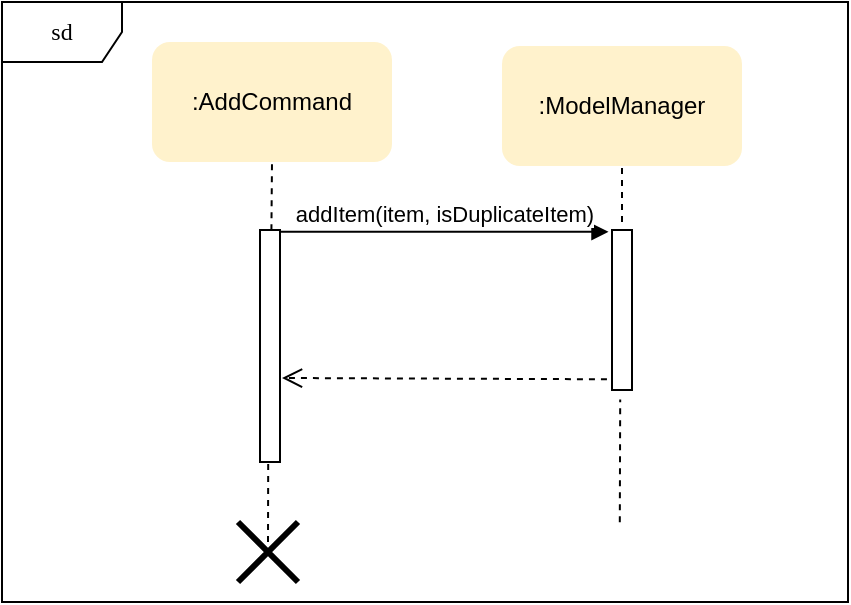 <mxfile version="12.2.3" type="device" pages="1"><diagram name="Page-1" id="58cdce13-f638-feb5-8d6f-7d28b1aa9fa0"><mxGraphModel dx="367" dy="1214" grid="1" gridSize="10" guides="1" tooltips="1" connect="1" arrows="1" fold="1" page="1" pageScale="1" pageWidth="1100" pageHeight="850" background="#ffffff" math="0" shadow="0"><root><mxCell id="0"/><mxCell id="1" parent="0"/><mxCell id="2a3bc250acf0617d-8" value="sd" style="shape=umlFrame;whiteSpace=wrap;html=1;rounded=1;shadow=0;comic=0;labelBackgroundColor=none;strokeWidth=1;fontFamily=Verdana;fontSize=12;align=center;" parent="1" vertex="1"><mxGeometry x="210" y="-730" width="423" height="300" as="geometry"/></mxCell><mxCell id="FDhjlVTIxP7MijwfxqTf-1" value=":AddCommand" style="rounded=1;whiteSpace=wrap;html=1;fillColor=#fff2cc;strokeColor=none;" vertex="1" parent="1"><mxGeometry x="285" y="-710" width="120" height="60" as="geometry"/></mxCell><mxCell id="FDhjlVTIxP7MijwfxqTf-2" value=":ModelManager" style="rounded=1;whiteSpace=wrap;html=1;fillColor=#fff2cc;strokeColor=none;" vertex="1" parent="1"><mxGeometry x="460" y="-708" width="120" height="60" as="geometry"/></mxCell><mxCell id="FDhjlVTIxP7MijwfxqTf-3" value="" style="html=1;points=[];perimeter=orthogonalPerimeter;" vertex="1" parent="1"><mxGeometry x="339" y="-616" width="10" height="116" as="geometry"/></mxCell><mxCell id="FDhjlVTIxP7MijwfxqTf-4" value="addItem(item, isDuplicateItem)" style="html=1;verticalAlign=bottom;endArrow=block;entryX=-0.175;entryY=0.011;entryDx=0;entryDy=0;entryPerimeter=0;" edge="1" target="FDhjlVTIxP7MijwfxqTf-6" parent="1" source="FDhjlVTIxP7MijwfxqTf-3"><mxGeometry relative="1" as="geometry"><mxPoint x="409" y="-616" as="sourcePoint"/></mxGeometry></mxCell><mxCell id="FDhjlVTIxP7MijwfxqTf-5" value="" style="html=1;verticalAlign=bottom;endArrow=open;dashed=1;endSize=8;exitX=-0.253;exitY=0.933;exitDx=0;exitDy=0;exitPerimeter=0;" edge="1" source="FDhjlVTIxP7MijwfxqTf-6" parent="1"><mxGeometry relative="1" as="geometry"><mxPoint x="350" y="-542" as="targetPoint"/></mxGeometry></mxCell><mxCell id="FDhjlVTIxP7MijwfxqTf-6" value="" style="html=1;points=[];perimeter=orthogonalPerimeter;" vertex="1" parent="1"><mxGeometry x="515" y="-616" width="10" height="80" as="geometry"/></mxCell><mxCell id="FDhjlVTIxP7MijwfxqTf-7" value="" style="endArrow=none;dashed=1;html=1;entryX=0.5;entryY=1;entryDx=0;entryDy=0;exitX=0.571;exitY=0.001;exitDx=0;exitDy=0;exitPerimeter=0;" edge="1" parent="1" source="FDhjlVTIxP7MijwfxqTf-3" target="FDhjlVTIxP7MijwfxqTf-1"><mxGeometry width="50" height="50" relative="1" as="geometry"><mxPoint x="250" y="-550" as="sourcePoint"/><mxPoint x="300" y="-600" as="targetPoint"/></mxGeometry></mxCell><mxCell id="FDhjlVTIxP7MijwfxqTf-8" value="" style="endArrow=none;dashed=1;html=1;entryX=0.5;entryY=1;entryDx=0;entryDy=0;" edge="1" parent="1" target="FDhjlVTIxP7MijwfxqTf-2"><mxGeometry width="50" height="50" relative="1" as="geometry"><mxPoint x="520" y="-620" as="sourcePoint"/><mxPoint x="620" y="-550" as="targetPoint"/></mxGeometry></mxCell><mxCell id="FDhjlVTIxP7MijwfxqTf-9" value="" style="endArrow=none;dashed=1;html=1;entryX=0.61;entryY=1.06;entryDx=0;entryDy=0;entryPerimeter=0;exitX=0.735;exitY=0.867;exitDx=0;exitDy=0;exitPerimeter=0;" edge="1" parent="1"><mxGeometry width="50" height="50" relative="1" as="geometry"><mxPoint x="518.905" y="-469.9" as="sourcePoint"/><mxPoint x="519.1" y="-531.2" as="targetPoint"/></mxGeometry></mxCell><mxCell id="FDhjlVTIxP7MijwfxqTf-10" value="" style="endArrow=none;dashed=1;html=1;entryX=0.61;entryY=1.06;entryDx=0;entryDy=0;entryPerimeter=0;" edge="1" parent="1"><mxGeometry width="50" height="50" relative="1" as="geometry"><mxPoint x="343" y="-460" as="sourcePoint"/><mxPoint x="343.1" y="-500.2" as="targetPoint"/></mxGeometry></mxCell><mxCell id="FDhjlVTIxP7MijwfxqTf-12" value="" style="shape=umlDestroy;whiteSpace=wrap;html=1;strokeWidth=3;" vertex="1" parent="1"><mxGeometry x="328" y="-470" width="30" height="30" as="geometry"/></mxCell></root></mxGraphModel></diagram></mxfile>